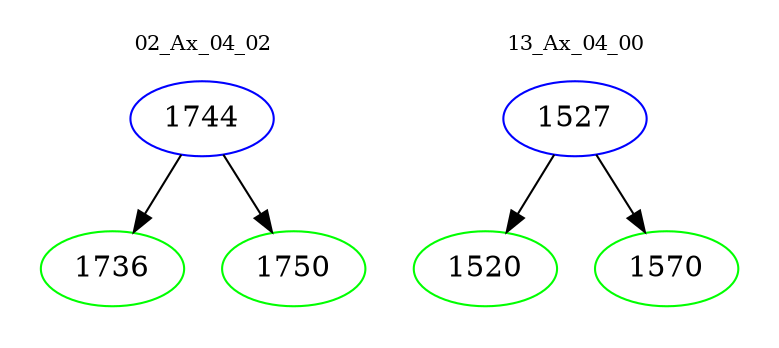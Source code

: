digraph{
subgraph cluster_0 {
color = white
label = "02_Ax_04_02";
fontsize=10;
T0_1744 [label="1744", color="blue"]
T0_1744 -> T0_1736 [color="black"]
T0_1736 [label="1736", color="green"]
T0_1744 -> T0_1750 [color="black"]
T0_1750 [label="1750", color="green"]
}
subgraph cluster_1 {
color = white
label = "13_Ax_04_00";
fontsize=10;
T1_1527 [label="1527", color="blue"]
T1_1527 -> T1_1520 [color="black"]
T1_1520 [label="1520", color="green"]
T1_1527 -> T1_1570 [color="black"]
T1_1570 [label="1570", color="green"]
}
}
